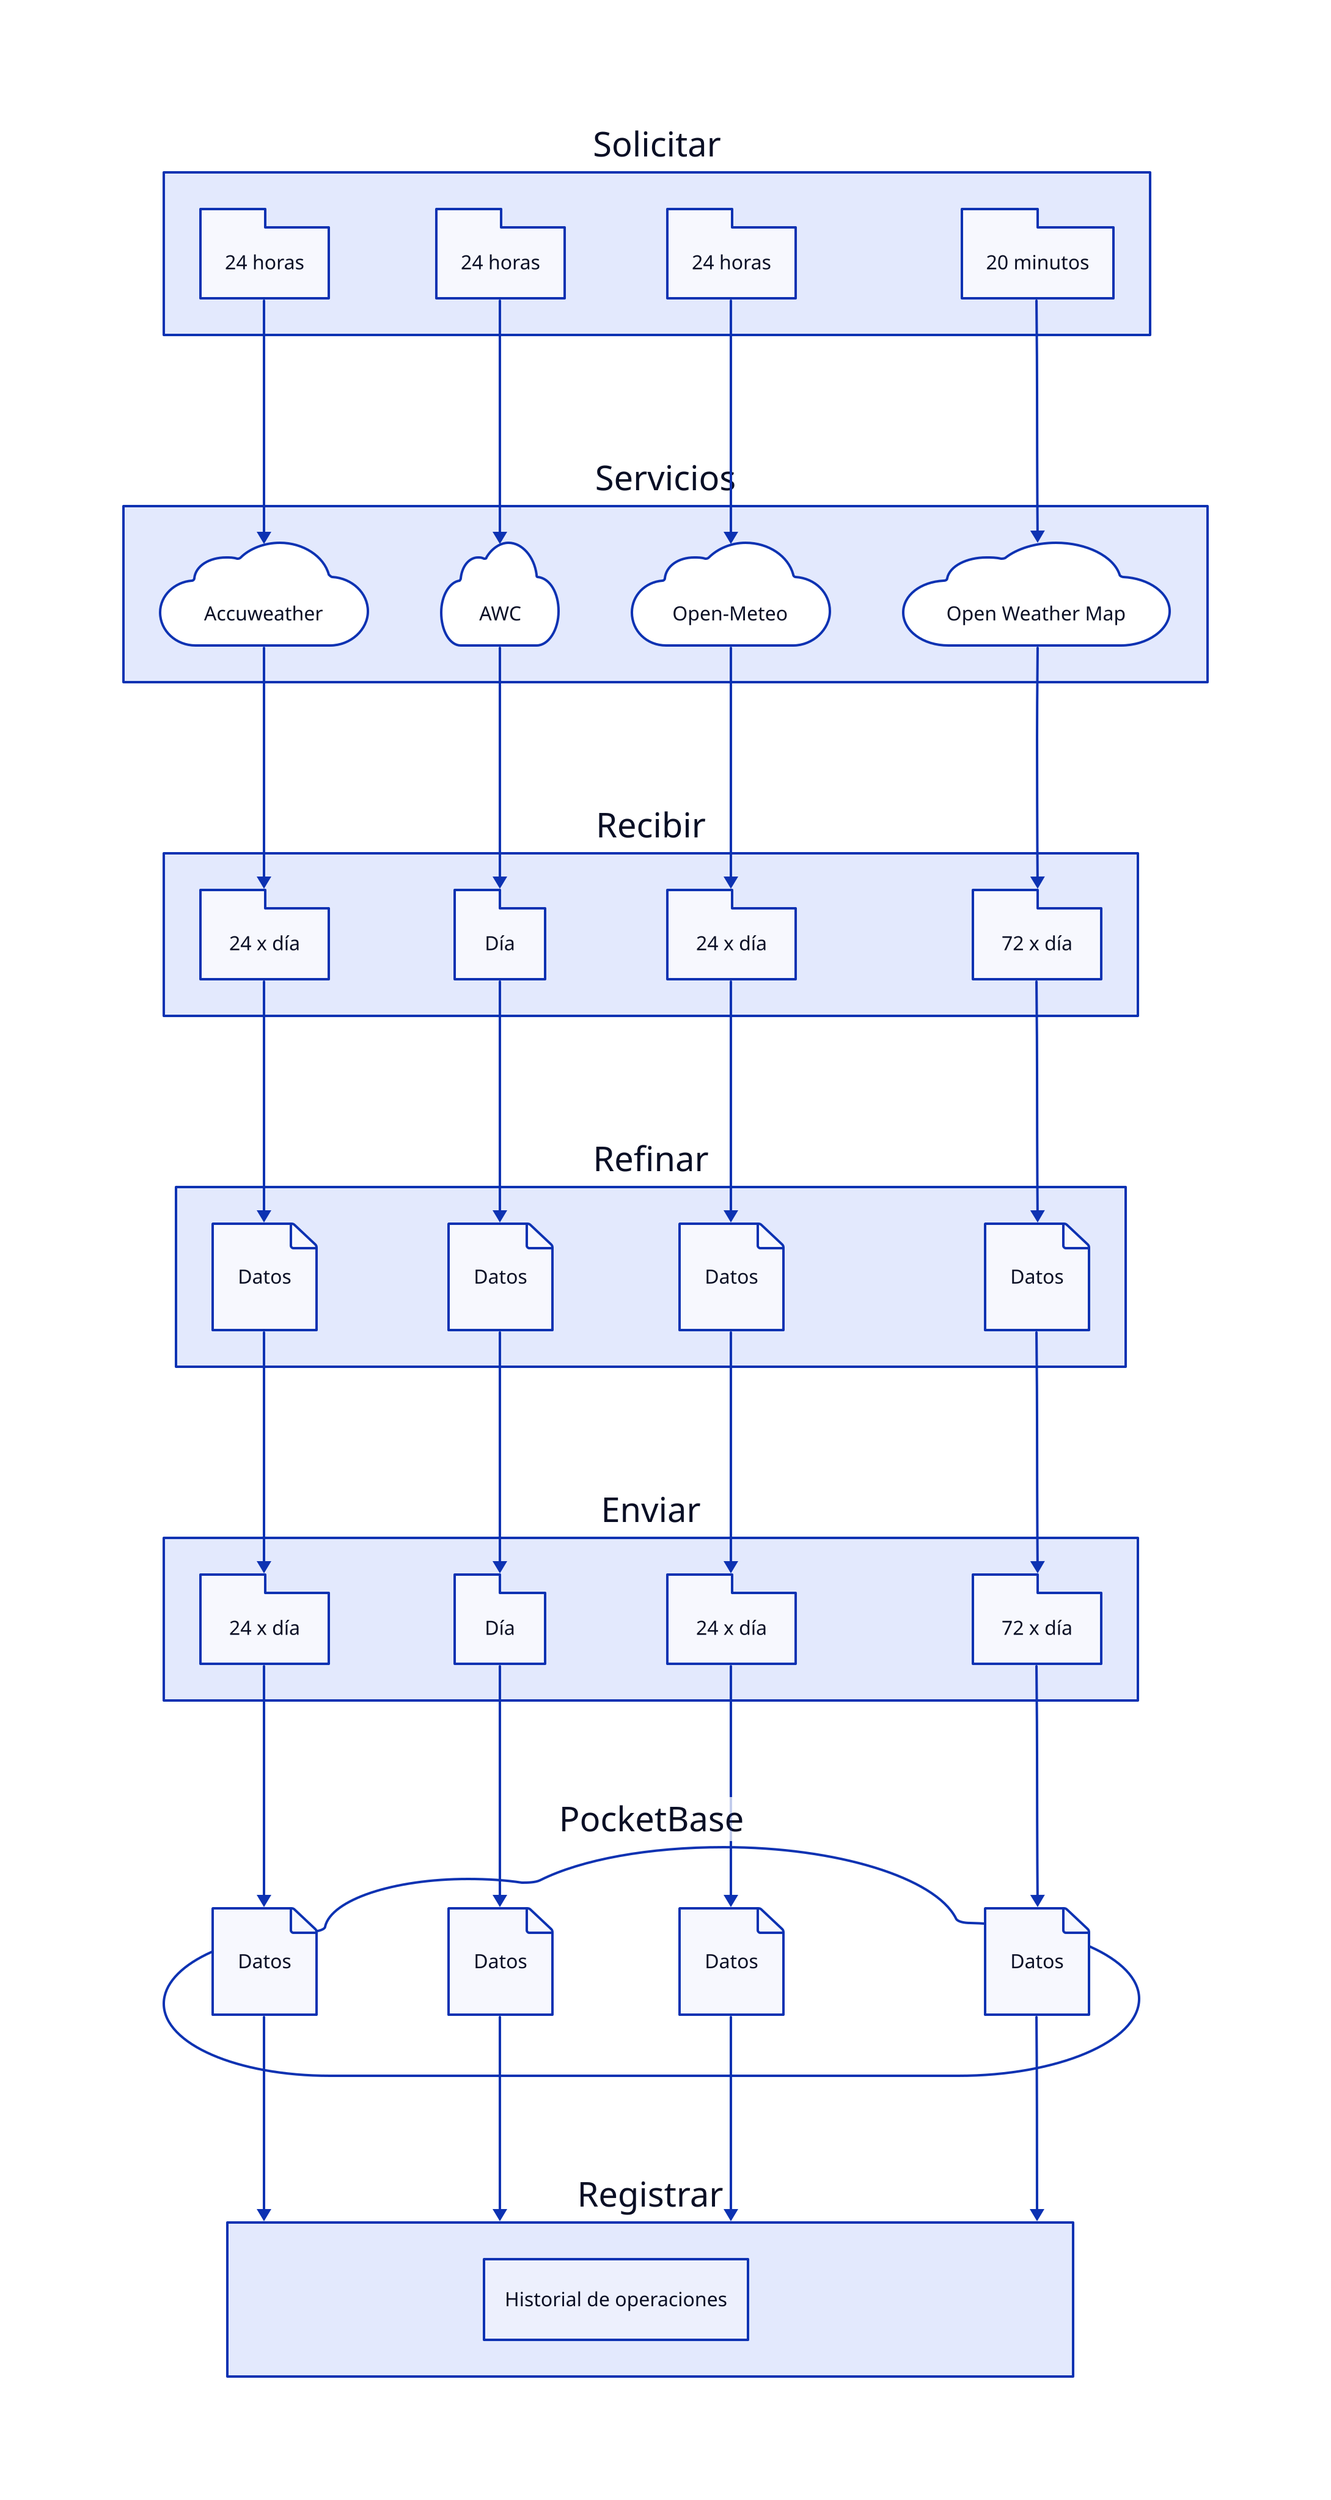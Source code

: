request: Solicitar
request.accuweather: 24 horas
request.accuweather.shape: package
request.awc: 24 horas
request.awc.shape: package
request.open-meteo: 24 horas
request.open-meteo.shape: package
request.openweather: 20 minutos
request.openweather.shape: package

server: Servicios
server.accuweather: Accuweather
server.accuweather.shape: cloud
server.awc: AWC
server.awc.shape: cloud
server.open-meteo: Open-Meteo
server.open-meteo.shape: cloud
server.openweather: Open Weather Map
server.openweather.shape: cloud

receive: Recibir
receive.accuweather: 24 x día
receive.accuweather.shape: package
receive.awc: Día
receive.awc.shape: package
receive.open-meteo: 24 x día
receive.open-meteo.shape: package
receive.openweather: 72 x día
receive.openweather.shape: package

refine: Refinar
refine.accuweather: Datos
refine.accuweather.shape: page
refine.awc: Datos
refine.awc.shape: page
refine.open-meteo: Datos
refine.open-meteo.shape: page
refine.openweather: Datos
refine.openweather.shape: page

send: Enviar
send.accuweather: 24 x día
send.accuweather.shape: package
send.awc: Día
send.awc.shape: package
send.open-meteo: 24 x día
send.open-meteo.shape: package
send.openweather: 72 x día
send.openweather.shape: package

pocketbase: PocketBase
pocketbase.shape: cloud
pocketbase.accuweather: Datos
pocketbase.accuweather.shape: page
pocketbase.awc: Datos
pocketbase.awc.shape: page
pocketbase.open-meteo: Datos
pocketbase.open-meteo.shape: page
pocketbase.openweather: Datos
pocketbase.openweather.shape: page

log: Registrar
log.history: Historial de operaciones

request.accuweather -> server.accuweather -> receive.accuweather -> refine.accuweather -> send.accuweather -> pocketbase.accuweather

request.awc -> server.awc -> receive.awc -> refine.awc -> send.awc -> pocketbase.awc

request.open-meteo -> server.open-meteo -> receive.open-meteo -> refine.open-meteo -> send.open-meteo -> pocketbase.open-meteo
request.openweather -> server.openweather -> receive.openweather -> refine.openweather -> send.openweather -> pocketbase.openweather

pocketbase.accuweather -> log
pocketbase.awc -> log
pocketbase.open-meteo -> log
pocketbase.openweather -> log